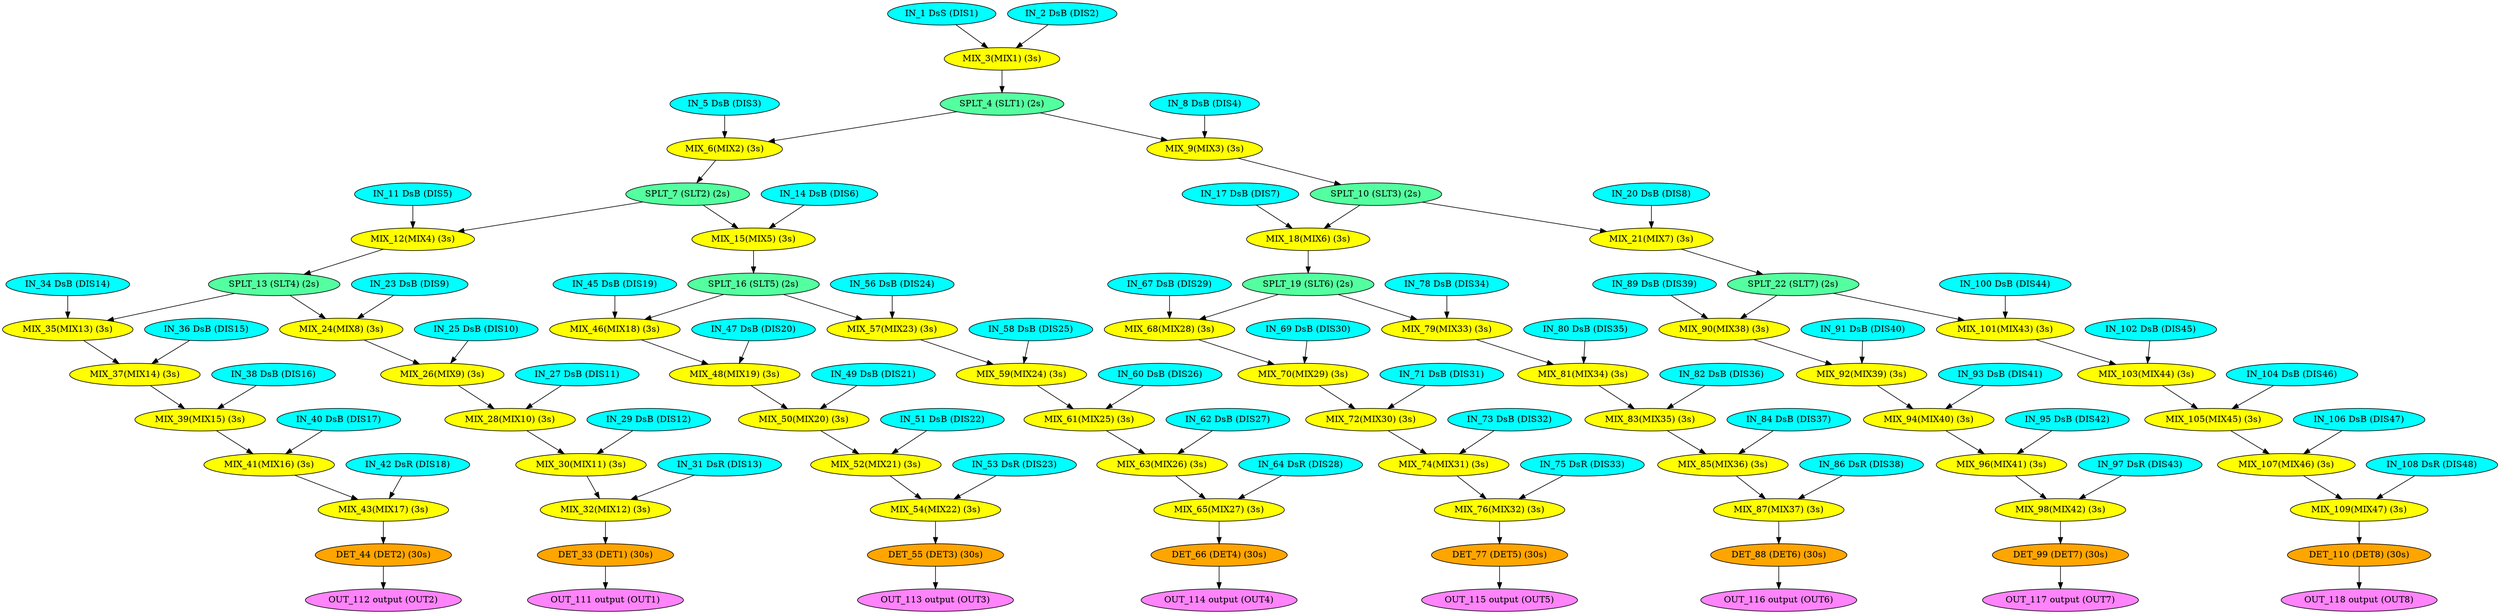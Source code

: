 digraph G {
1 [label = "IN_1 DsS (DIS1)\n" fillcolor=cyan, style=filled];
1 -> 3;
2 [label = "IN_2 DsB (DIS2)\n" fillcolor=cyan, style=filled];
2 -> 3;
3 [label = "MIX_3(MIX1) (3s)\n" fillcolor=yellow, style=filled];
3 -> 4;
4 [label = "SPLT_4 (SLT1) (2s)\n" fillcolor=seagreen1, style=filled];
4 -> 6;
4 -> 9;
5 [label = "IN_5 DsB (DIS3)\n" fillcolor=cyan, style=filled];
5 -> 6;
6 [label = "MIX_6(MIX2) (3s)\n" fillcolor=yellow, style=filled];
6 -> 7;
7 [label = "SPLT_7 (SLT2) (2s)\n" fillcolor=seagreen1, style=filled];
7 -> 12;
7 -> 15;
8 [label = "IN_8 DsB (DIS4)\n" fillcolor=cyan, style=filled];
8 -> 9;
9 [label = "MIX_9(MIX3) (3s)\n" fillcolor=yellow, style=filled];
9 -> 10;
10 [label = "SPLT_10 (SLT3) (2s)\n" fillcolor=seagreen1, style=filled];
10 -> 18;
10 -> 21;
11 [label = "IN_11 DsB (DIS5)\n" fillcolor=cyan, style=filled];
11 -> 12;
12 [label = "MIX_12(MIX4) (3s)\n" fillcolor=yellow, style=filled];
12 -> 13;
13 [label = "SPLT_13 (SLT4) (2s)\n" fillcolor=seagreen1, style=filled];
13 -> 35;
13 -> 24;
14 [label = "IN_14 DsB (DIS6)\n" fillcolor=cyan, style=filled];
14 -> 15;
15 [label = "MIX_15(MIX5) (3s)\n" fillcolor=yellow, style=filled];
15 -> 16;
16 [label = "SPLT_16 (SLT5) (2s)\n" fillcolor=seagreen1, style=filled];
16 -> 46;
16 -> 57;
17 [label = "IN_17 DsB (DIS7)\n" fillcolor=cyan, style=filled];
17 -> 18;
18 [label = "MIX_18(MIX6) (3s)\n" fillcolor=yellow, style=filled];
18 -> 19;
19 [label = "SPLT_19 (SLT6) (2s)\n" fillcolor=seagreen1, style=filled];
19 -> 68;
19 -> 79;
20 [label = "IN_20 DsB (DIS8)\n" fillcolor=cyan, style=filled];
20 -> 21;
21 [label = "MIX_21(MIX7) (3s)\n" fillcolor=yellow, style=filled];
21 -> 22;
22 [label = "SPLT_22 (SLT7) (2s)\n" fillcolor=seagreen1, style=filled];
22 -> 90;
22 -> 101;
23 [label = "IN_23 DsB (DIS9)\n" fillcolor=cyan, style=filled];
23 -> 24;
24 [label = "MIX_24(MIX8) (3s)\n" fillcolor=yellow, style=filled];
24 -> 26;
25 [label = "IN_25 DsB (DIS10)\n" fillcolor=cyan, style=filled];
25 -> 26;
26 [label = "MIX_26(MIX9) (3s)\n" fillcolor=yellow, style=filled];
26 -> 28;
27 [label = "IN_27 DsB (DIS11)\n" fillcolor=cyan, style=filled];
27 -> 28;
28 [label = "MIX_28(MIX10) (3s)\n" fillcolor=yellow, style=filled];
28 -> 30;
29 [label = "IN_29 DsB (DIS12)\n" fillcolor=cyan, style=filled];
29 -> 30;
30 [label = "MIX_30(MIX11) (3s)\n" fillcolor=yellow, style=filled];
30 -> 32;
31 [label = "IN_31 DsR (DIS13)\n" fillcolor=cyan, style=filled];
31 -> 32;
32 [label = "MIX_32(MIX12) (3s)\n" fillcolor=yellow, style=filled];
32 -> 33;
33 [label = "DET_33 (DET1) (30s)\n" fillcolor=orange, style=filled];
33 -> 111;
34 [label = "IN_34 DsB (DIS14)\n" fillcolor=cyan, style=filled];
34 -> 35;
35 [label = "MIX_35(MIX13) (3s)\n" fillcolor=yellow, style=filled];
35 -> 37;
36 [label = "IN_36 DsB (DIS15)\n" fillcolor=cyan, style=filled];
36 -> 37;
37 [label = "MIX_37(MIX14) (3s)\n" fillcolor=yellow, style=filled];
37 -> 39;
38 [label = "IN_38 DsB (DIS16)\n" fillcolor=cyan, style=filled];
38 -> 39;
39 [label = "MIX_39(MIX15) (3s)\n" fillcolor=yellow, style=filled];
39 -> 41;
40 [label = "IN_40 DsB (DIS17)\n" fillcolor=cyan, style=filled];
40 -> 41;
41 [label = "MIX_41(MIX16) (3s)\n" fillcolor=yellow, style=filled];
41 -> 43;
42 [label = "IN_42 DsR (DIS18)\n" fillcolor=cyan, style=filled];
42 -> 43;
43 [label = "MIX_43(MIX17) (3s)\n" fillcolor=yellow, style=filled];
43 -> 44;
44 [label = "DET_44 (DET2) (30s)\n" fillcolor=orange, style=filled];
44 -> 112;
45 [label = "IN_45 DsB (DIS19)\n" fillcolor=cyan, style=filled];
45 -> 46;
46 [label = "MIX_46(MIX18) (3s)\n" fillcolor=yellow, style=filled];
46 -> 48;
47 [label = "IN_47 DsB (DIS20)\n" fillcolor=cyan, style=filled];
47 -> 48;
48 [label = "MIX_48(MIX19) (3s)\n" fillcolor=yellow, style=filled];
48 -> 50;
49 [label = "IN_49 DsB (DIS21)\n" fillcolor=cyan, style=filled];
49 -> 50;
50 [label = "MIX_50(MIX20) (3s)\n" fillcolor=yellow, style=filled];
50 -> 52;
51 [label = "IN_51 DsB (DIS22)\n" fillcolor=cyan, style=filled];
51 -> 52;
52 [label = "MIX_52(MIX21) (3s)\n" fillcolor=yellow, style=filled];
52 -> 54;
53 [label = "IN_53 DsR (DIS23)\n" fillcolor=cyan, style=filled];
53 -> 54;
54 [label = "MIX_54(MIX22) (3s)\n" fillcolor=yellow, style=filled];
54 -> 55;
55 [label = "DET_55 (DET3) (30s)\n" fillcolor=orange, style=filled];
55 -> 113;
56 [label = "IN_56 DsB (DIS24)\n" fillcolor=cyan, style=filled];
56 -> 57;
57 [label = "MIX_57(MIX23) (3s)\n" fillcolor=yellow, style=filled];
57 -> 59;
58 [label = "IN_58 DsB (DIS25)\n" fillcolor=cyan, style=filled];
58 -> 59;
59 [label = "MIX_59(MIX24) (3s)\n" fillcolor=yellow, style=filled];
59 -> 61;
60 [label = "IN_60 DsB (DIS26)\n" fillcolor=cyan, style=filled];
60 -> 61;
61 [label = "MIX_61(MIX25) (3s)\n" fillcolor=yellow, style=filled];
61 -> 63;
62 [label = "IN_62 DsB (DIS27)\n" fillcolor=cyan, style=filled];
62 -> 63;
63 [label = "MIX_63(MIX26) (3s)\n" fillcolor=yellow, style=filled];
63 -> 65;
64 [label = "IN_64 DsR (DIS28)\n" fillcolor=cyan, style=filled];
64 -> 65;
65 [label = "MIX_65(MIX27) (3s)\n" fillcolor=yellow, style=filled];
65 -> 66;
66 [label = "DET_66 (DET4) (30s)\n" fillcolor=orange, style=filled];
66 -> 114;
67 [label = "IN_67 DsB (DIS29)\n" fillcolor=cyan, style=filled];
67 -> 68;
68 [label = "MIX_68(MIX28) (3s)\n" fillcolor=yellow, style=filled];
68 -> 70;
69 [label = "IN_69 DsB (DIS30)\n" fillcolor=cyan, style=filled];
69 -> 70;
70 [label = "MIX_70(MIX29) (3s)\n" fillcolor=yellow, style=filled];
70 -> 72;
71 [label = "IN_71 DsB (DIS31)\n" fillcolor=cyan, style=filled];
71 -> 72;
72 [label = "MIX_72(MIX30) (3s)\n" fillcolor=yellow, style=filled];
72 -> 74;
73 [label = "IN_73 DsB (DIS32)\n" fillcolor=cyan, style=filled];
73 -> 74;
74 [label = "MIX_74(MIX31) (3s)\n" fillcolor=yellow, style=filled];
74 -> 76;
75 [label = "IN_75 DsR (DIS33)\n" fillcolor=cyan, style=filled];
75 -> 76;
76 [label = "MIX_76(MIX32) (3s)\n" fillcolor=yellow, style=filled];
76 -> 77;
77 [label = "DET_77 (DET5) (30s)\n" fillcolor=orange, style=filled];
77 -> 115;
78 [label = "IN_78 DsB (DIS34)\n" fillcolor=cyan, style=filled];
78 -> 79;
79 [label = "MIX_79(MIX33) (3s)\n" fillcolor=yellow, style=filled];
79 -> 81;
80 [label = "IN_80 DsB (DIS35)\n" fillcolor=cyan, style=filled];
80 -> 81;
81 [label = "MIX_81(MIX34) (3s)\n" fillcolor=yellow, style=filled];
81 -> 83;
82 [label = "IN_82 DsB (DIS36)\n" fillcolor=cyan, style=filled];
82 -> 83;
83 [label = "MIX_83(MIX35) (3s)\n" fillcolor=yellow, style=filled];
83 -> 85;
84 [label = "IN_84 DsB (DIS37)\n" fillcolor=cyan, style=filled];
84 -> 85;
85 [label = "MIX_85(MIX36) (3s)\n" fillcolor=yellow, style=filled];
85 -> 87;
86 [label = "IN_86 DsR (DIS38)\n" fillcolor=cyan, style=filled];
86 -> 87;
87 [label = "MIX_87(MIX37) (3s)\n" fillcolor=yellow, style=filled];
87 -> 88;
88 [label = "DET_88 (DET6) (30s)\n" fillcolor=orange, style=filled];
88 -> 116;
89 [label = "IN_89 DsB (DIS39)\n" fillcolor=cyan, style=filled];
89 -> 90;
90 [label = "MIX_90(MIX38) (3s)\n" fillcolor=yellow, style=filled];
90 -> 92;
91 [label = "IN_91 DsB (DIS40)\n" fillcolor=cyan, style=filled];
91 -> 92;
92 [label = "MIX_92(MIX39) (3s)\n" fillcolor=yellow, style=filled];
92 -> 94;
93 [label = "IN_93 DsB (DIS41)\n" fillcolor=cyan, style=filled];
93 -> 94;
94 [label = "MIX_94(MIX40) (3s)\n" fillcolor=yellow, style=filled];
94 -> 96;
95 [label = "IN_95 DsB (DIS42)\n" fillcolor=cyan, style=filled];
95 -> 96;
96 [label = "MIX_96(MIX41) (3s)\n" fillcolor=yellow, style=filled];
96 -> 98;
97 [label = "IN_97 DsR (DIS43)\n" fillcolor=cyan, style=filled];
97 -> 98;
98 [label = "MIX_98(MIX42) (3s)\n" fillcolor=yellow, style=filled];
98 -> 99;
99 [label = "DET_99 (DET7) (30s)\n" fillcolor=orange, style=filled];
99 -> 117;
100 [label = "IN_100 DsB (DIS44)\n" fillcolor=cyan, style=filled];
100 -> 101;
101 [label = "MIX_101(MIX43) (3s)\n" fillcolor=yellow, style=filled];
101 -> 103;
102 [label = "IN_102 DsB (DIS45)\n" fillcolor=cyan, style=filled];
102 -> 103;
103 [label = "MIX_103(MIX44) (3s)\n" fillcolor=yellow, style=filled];
103 -> 105;
104 [label = "IN_104 DsB (DIS46)\n" fillcolor=cyan, style=filled];
104 -> 105;
105 [label = "MIX_105(MIX45) (3s)\n" fillcolor=yellow, style=filled];
105 -> 107;
106 [label = "IN_106 DsB (DIS47)\n" fillcolor=cyan, style=filled];
106 -> 107;
107 [label = "MIX_107(MIX46) (3s)\n" fillcolor=yellow, style=filled];
107 -> 109;
108 [label = "IN_108 DsR (DIS48)\n" fillcolor=cyan, style=filled];
108 -> 109;
109 [label = "MIX_109(MIX47) (3s)\n" fillcolor=yellow, style=filled];
109 -> 110;
110 [label = "DET_110 (DET8) (30s)\n" fillcolor=orange, style=filled];
110 -> 118;
111 [label = "OUT_111 output (OUT1)\n" fillcolor=orchid1, style=filled];
112 [label = "OUT_112 output (OUT2)\n" fillcolor=orchid1, style=filled];
113 [label = "OUT_113 output (OUT3)\n" fillcolor=orchid1, style=filled];
114 [label = "OUT_114 output (OUT4)\n" fillcolor=orchid1, style=filled];
115 [label = "OUT_115 output (OUT5)\n" fillcolor=orchid1, style=filled];
116 [label = "OUT_116 output (OUT6)\n" fillcolor=orchid1, style=filled];
117 [label = "OUT_117 output (OUT7)\n" fillcolor=orchid1, style=filled];
118 [label = "OUT_118 output (OUT8)\n" fillcolor=orchid1, style=filled];
}
